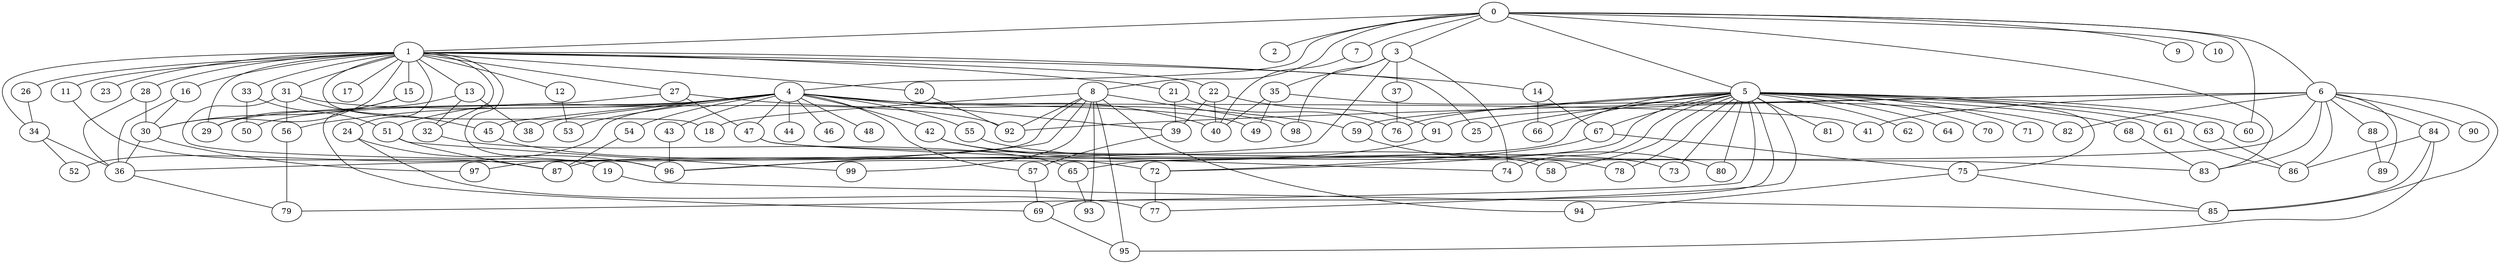 
graph graphname {
    0 -- 1
0 -- 2
0 -- 3
0 -- 4
0 -- 5
0 -- 6
0 -- 7
0 -- 8
0 -- 9
0 -- 10
0 -- 60
0 -- 83
1 -- 11
1 -- 12
1 -- 13
1 -- 14
1 -- 15
1 -- 16
1 -- 17
1 -- 18
1 -- 19
1 -- 20
1 -- 21
1 -- 22
1 -- 23
1 -- 24
1 -- 25
1 -- 26
1 -- 27
1 -- 28
1 -- 29
1 -- 30
1 -- 31
1 -- 32
1 -- 33
1 -- 34
3 -- 35
3 -- 36
3 -- 37
3 -- 98
3 -- 74
4 -- 38
4 -- 39
4 -- 40
4 -- 41
4 -- 42
4 -- 43
4 -- 44
4 -- 45
4 -- 46
4 -- 47
4 -- 48
4 -- 49
4 -- 50
4 -- 51
4 -- 52
4 -- 53
4 -- 54
4 -- 55
4 -- 56
4 -- 57
5 -- 58
5 -- 59
5 -- 60
5 -- 61
5 -- 62
5 -- 63
5 -- 64
5 -- 65
5 -- 66
5 -- 67
5 -- 68
5 -- 69
5 -- 70
5 -- 71
5 -- 72
5 -- 73
5 -- 74
5 -- 75
5 -- 76
5 -- 77
5 -- 78
5 -- 79
5 -- 80
5 -- 81
5 -- 25
6 -- 82
6 -- 83
6 -- 84
6 -- 85
6 -- 86
6 -- 87
6 -- 88
6 -- 89
6 -- 90
6 -- 91
6 -- 92
6 -- 41
7 -- 40
8 -- 96
8 -- 98
8 -- 99
8 -- 97
8 -- 92
8 -- 93
8 -- 94
8 -- 95
8 -- 18
11 -- 87
12 -- 53
13 -- 32
13 -- 69
13 -- 38
14 -- 66
14 -- 67
15 -- 30
15 -- 29
16 -- 36
16 -- 30
19 -- 85
20 -- 92
21 -- 39
21 -- 76
22 -- 40
22 -- 39
22 -- 91
24 -- 96
24 -- 77
26 -- 34
27 -- 29
27 -- 59
27 -- 47
28 -- 30
28 -- 36
30 -- 97
30 -- 36
31 -- 92
31 -- 56
31 -- 96
31 -- 45
32 -- 65
33 -- 51
33 -- 50
34 -- 52
34 -- 36
35 -- 40
35 -- 82
35 -- 49
36 -- 79
37 -- 76
39 -- 57
42 -- 58
42 -- 78
43 -- 96
45 -- 72
47 -- 83
47 -- 74
51 -- 99
51 -- 87
54 -- 87
55 -- 73
56 -- 79
57 -- 69
59 -- 80
61 -- 86
63 -- 86
65 -- 93
67 -- 72
67 -- 75
68 -- 83
69 -- 95
72 -- 77
75 -- 85
75 -- 94
84 -- 85
84 -- 86
84 -- 95
88 -- 89
91 -- 96

}
